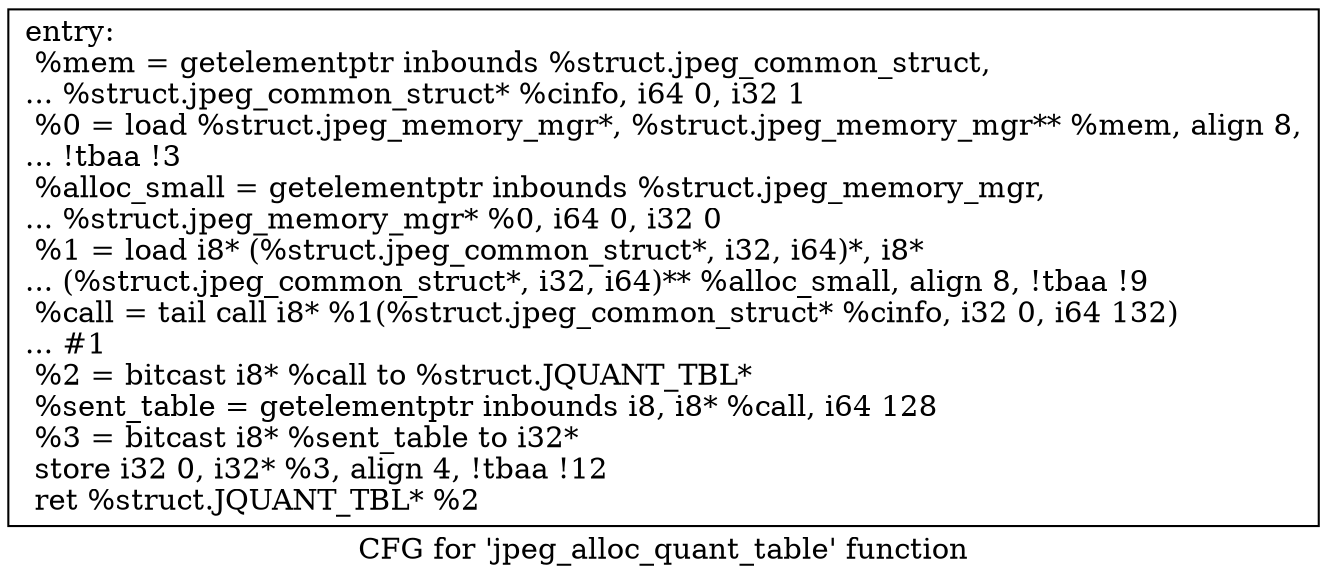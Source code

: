 digraph "CFG for 'jpeg_alloc_quant_table' function" {
	label="CFG for 'jpeg_alloc_quant_table' function";

	Node0x6980230 [shape=record,label="{entry:\l  %mem = getelementptr inbounds %struct.jpeg_common_struct,\l... %struct.jpeg_common_struct* %cinfo, i64 0, i32 1\l  %0 = load %struct.jpeg_memory_mgr*, %struct.jpeg_memory_mgr** %mem, align 8,\l... !tbaa !3\l  %alloc_small = getelementptr inbounds %struct.jpeg_memory_mgr,\l... %struct.jpeg_memory_mgr* %0, i64 0, i32 0\l  %1 = load i8* (%struct.jpeg_common_struct*, i32, i64)*, i8*\l... (%struct.jpeg_common_struct*, i32, i64)** %alloc_small, align 8, !tbaa !9\l  %call = tail call i8* %1(%struct.jpeg_common_struct* %cinfo, i32 0, i64 132)\l... #1\l  %2 = bitcast i8* %call to %struct.JQUANT_TBL*\l  %sent_table = getelementptr inbounds i8, i8* %call, i64 128\l  %3 = bitcast i8* %sent_table to i32*\l  store i32 0, i32* %3, align 4, !tbaa !12\l  ret %struct.JQUANT_TBL* %2\l}"];
}
